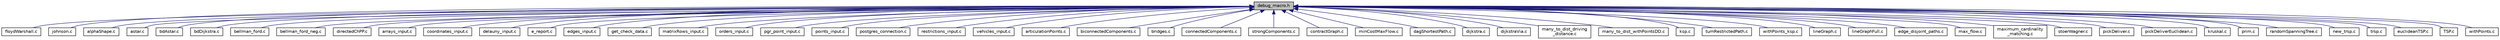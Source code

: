 digraph "debug_macro.h"
{
  edge [fontname="Helvetica",fontsize="10",labelfontname="Helvetica",labelfontsize="10"];
  node [fontname="Helvetica",fontsize="10",shape=record];
  Node7 [label="debug_macro.h",height=0.2,width=0.4,color="black", fillcolor="grey75", style="filled", fontcolor="black"];
  Node7 -> Node8 [dir="back",color="midnightblue",fontsize="10",style="solid",fontname="Helvetica"];
  Node8 [label="floydWarshall.c",height=0.2,width=0.4,color="black", fillcolor="white", style="filled",URL="$floydWarshall_8c.html"];
  Node7 -> Node9 [dir="back",color="midnightblue",fontsize="10",style="solid",fontname="Helvetica"];
  Node9 [label="johnson.c",height=0.2,width=0.4,color="black", fillcolor="white", style="filled",URL="$johnson_8c.html"];
  Node7 -> Node10 [dir="back",color="midnightblue",fontsize="10",style="solid",fontname="Helvetica"];
  Node10 [label="alphaShape.c",height=0.2,width=0.4,color="black", fillcolor="white", style="filled",URL="$alphaShape_8c.html"];
  Node7 -> Node11 [dir="back",color="midnightblue",fontsize="10",style="solid",fontname="Helvetica"];
  Node11 [label="astar.c",height=0.2,width=0.4,color="black", fillcolor="white", style="filled",URL="$astar_8c.html"];
  Node7 -> Node12 [dir="back",color="midnightblue",fontsize="10",style="solid",fontname="Helvetica"];
  Node12 [label="bdAstar.c",height=0.2,width=0.4,color="black", fillcolor="white", style="filled",URL="$bdAstar_8c.html"];
  Node7 -> Node13 [dir="back",color="midnightblue",fontsize="10",style="solid",fontname="Helvetica"];
  Node13 [label="bdDijkstra.c",height=0.2,width=0.4,color="black", fillcolor="white", style="filled",URL="$bdDijkstra_8c.html"];
  Node7 -> Node14 [dir="back",color="midnightblue",fontsize="10",style="solid",fontname="Helvetica"];
  Node14 [label="bellman_ford.c",height=0.2,width=0.4,color="black", fillcolor="white", style="filled",URL="$bellman__ford_8c.html"];
  Node7 -> Node15 [dir="back",color="midnightblue",fontsize="10",style="solid",fontname="Helvetica"];
  Node15 [label="bellman_ford_neg.c",height=0.2,width=0.4,color="black", fillcolor="white", style="filled",URL="$bellman__ford__neg_8c.html"];
  Node7 -> Node16 [dir="back",color="midnightblue",fontsize="10",style="solid",fontname="Helvetica"];
  Node16 [label="directedChPP.c",height=0.2,width=0.4,color="black", fillcolor="white", style="filled",URL="$directedChPP_8c.html",tooltip="Connecting code with postgres. "];
  Node7 -> Node17 [dir="back",color="midnightblue",fontsize="10",style="solid",fontname="Helvetica"];
  Node17 [label="arrays_input.c",height=0.2,width=0.4,color="black", fillcolor="white", style="filled",URL="$arrays__input_8c.html"];
  Node7 -> Node18 [dir="back",color="midnightblue",fontsize="10",style="solid",fontname="Helvetica"];
  Node18 [label="coordinates_input.c",height=0.2,width=0.4,color="black", fillcolor="white", style="filled",URL="$coordinates__input_8c.html"];
  Node7 -> Node19 [dir="back",color="midnightblue",fontsize="10",style="solid",fontname="Helvetica"];
  Node19 [label="delauny_input.c",height=0.2,width=0.4,color="black", fillcolor="white", style="filled",URL="$delauny__input_8c.html"];
  Node7 -> Node20 [dir="back",color="midnightblue",fontsize="10",style="solid",fontname="Helvetica"];
  Node20 [label="e_report.c",height=0.2,width=0.4,color="black", fillcolor="white", style="filled",URL="$e__report_8c.html"];
  Node7 -> Node21 [dir="back",color="midnightblue",fontsize="10",style="solid",fontname="Helvetica"];
  Node21 [label="edges_input.c",height=0.2,width=0.4,color="black", fillcolor="white", style="filled",URL="$edges__input_8c.html"];
  Node7 -> Node22 [dir="back",color="midnightblue",fontsize="10",style="solid",fontname="Helvetica"];
  Node22 [label="get_check_data.c",height=0.2,width=0.4,color="black", fillcolor="white", style="filled",URL="$get__check__data_8c.html"];
  Node7 -> Node23 [dir="back",color="midnightblue",fontsize="10",style="solid",fontname="Helvetica"];
  Node23 [label="matrixRows_input.c",height=0.2,width=0.4,color="black", fillcolor="white", style="filled",URL="$matrixRows__input_8c.html"];
  Node7 -> Node24 [dir="back",color="midnightblue",fontsize="10",style="solid",fontname="Helvetica"];
  Node24 [label="orders_input.c",height=0.2,width=0.4,color="black", fillcolor="white", style="filled",URL="$orders__input_8c.html"];
  Node7 -> Node25 [dir="back",color="midnightblue",fontsize="10",style="solid",fontname="Helvetica"];
  Node25 [label="pgr_point_input.c",height=0.2,width=0.4,color="black", fillcolor="white", style="filled",URL="$pgr__point__input_8c.html"];
  Node7 -> Node26 [dir="back",color="midnightblue",fontsize="10",style="solid",fontname="Helvetica"];
  Node26 [label="points_input.c",height=0.2,width=0.4,color="black", fillcolor="white", style="filled",URL="$points__input_8c.html"];
  Node7 -> Node27 [dir="back",color="midnightblue",fontsize="10",style="solid",fontname="Helvetica"];
  Node27 [label="postgres_connection.c",height=0.2,width=0.4,color="black", fillcolor="white", style="filled",URL="$postgres__connection_8c.html"];
  Node7 -> Node28 [dir="back",color="midnightblue",fontsize="10",style="solid",fontname="Helvetica"];
  Node28 [label="restrictions_input.c",height=0.2,width=0.4,color="black", fillcolor="white", style="filled",URL="$restrictions__input_8c.html"];
  Node7 -> Node29 [dir="back",color="midnightblue",fontsize="10",style="solid",fontname="Helvetica"];
  Node29 [label="vehicles_input.c",height=0.2,width=0.4,color="black", fillcolor="white", style="filled",URL="$vehicles__input_8c.html"];
  Node7 -> Node30 [dir="back",color="midnightblue",fontsize="10",style="solid",fontname="Helvetica"];
  Node30 [label="articulationPoints.c",height=0.2,width=0.4,color="black", fillcolor="white", style="filled",URL="$articulationPoints_8c.html"];
  Node7 -> Node31 [dir="back",color="midnightblue",fontsize="10",style="solid",fontname="Helvetica"];
  Node31 [label="biconnectedComponents.c",height=0.2,width=0.4,color="black", fillcolor="white", style="filled",URL="$biconnectedComponents_8c.html"];
  Node7 -> Node32 [dir="back",color="midnightblue",fontsize="10",style="solid",fontname="Helvetica"];
  Node32 [label="bridges.c",height=0.2,width=0.4,color="black", fillcolor="white", style="filled",URL="$bridges_8c.html"];
  Node7 -> Node33 [dir="back",color="midnightblue",fontsize="10",style="solid",fontname="Helvetica"];
  Node33 [label="connectedComponents.c",height=0.2,width=0.4,color="black", fillcolor="white", style="filled",URL="$connectedComponents_8c.html"];
  Node7 -> Node34 [dir="back",color="midnightblue",fontsize="10",style="solid",fontname="Helvetica"];
  Node34 [label="strongComponents.c",height=0.2,width=0.4,color="black", fillcolor="white", style="filled",URL="$strongComponents_8c.html"];
  Node7 -> Node35 [dir="back",color="midnightblue",fontsize="10",style="solid",fontname="Helvetica"];
  Node35 [label="contractGraph.c",height=0.2,width=0.4,color="black", fillcolor="white", style="filled",URL="$contractGraph_8c.html"];
  Node7 -> Node36 [dir="back",color="midnightblue",fontsize="10",style="solid",fontname="Helvetica"];
  Node36 [label="minCostMaxFlow.c",height=0.2,width=0.4,color="black", fillcolor="white", style="filled",URL="$minCostMaxFlow_8c.html",tooltip="Connecting code with postgres. "];
  Node7 -> Node37 [dir="back",color="midnightblue",fontsize="10",style="solid",fontname="Helvetica"];
  Node37 [label="dagShortestPath.c",height=0.2,width=0.4,color="black", fillcolor="white", style="filled",URL="$dagShortestPath_8c.html"];
  Node7 -> Node38 [dir="back",color="midnightblue",fontsize="10",style="solid",fontname="Helvetica"];
  Node38 [label="dijkstra.c",height=0.2,width=0.4,color="black", fillcolor="white", style="filled",URL="$dijkstra_8c.html"];
  Node7 -> Node39 [dir="back",color="midnightblue",fontsize="10",style="solid",fontname="Helvetica"];
  Node39 [label="dijkstraVia.c",height=0.2,width=0.4,color="black", fillcolor="white", style="filled",URL="$dijkstraVia_8c.html"];
  Node7 -> Node40 [dir="back",color="midnightblue",fontsize="10",style="solid",fontname="Helvetica"];
  Node40 [label="many_to_dist_driving\l_distance.c",height=0.2,width=0.4,color="black", fillcolor="white", style="filled",URL="$many__to__dist__driving__distance_8c.html"];
  Node7 -> Node41 [dir="back",color="midnightblue",fontsize="10",style="solid",fontname="Helvetica"];
  Node41 [label="many_to_dist_withPointsDD.c",height=0.2,width=0.4,color="black", fillcolor="white", style="filled",URL="$many__to__dist__withPointsDD_8c.html"];
  Node7 -> Node42 [dir="back",color="midnightblue",fontsize="10",style="solid",fontname="Helvetica"];
  Node42 [label="ksp.c",height=0.2,width=0.4,color="black", fillcolor="white", style="filled",URL="$ksp_8c.html"];
  Node7 -> Node43 [dir="back",color="midnightblue",fontsize="10",style="solid",fontname="Helvetica"];
  Node43 [label="turnRestrictedPath.c",height=0.2,width=0.4,color="black", fillcolor="white", style="filled",URL="$turnRestrictedPath_8c.html"];
  Node7 -> Node44 [dir="back",color="midnightblue",fontsize="10",style="solid",fontname="Helvetica"];
  Node44 [label="withPoints_ksp.c",height=0.2,width=0.4,color="black", fillcolor="white", style="filled",URL="$withPoints__ksp_8c.html"];
  Node7 -> Node45 [dir="back",color="midnightblue",fontsize="10",style="solid",fontname="Helvetica"];
  Node45 [label="lineGraph.c",height=0.2,width=0.4,color="black", fillcolor="white", style="filled",URL="$lineGraph_8c.html",tooltip="Connecting code with postgres. "];
  Node7 -> Node46 [dir="back",color="midnightblue",fontsize="10",style="solid",fontname="Helvetica"];
  Node46 [label="lineGraphFull.c",height=0.2,width=0.4,color="black", fillcolor="white", style="filled",URL="$lineGraphFull_8c.html"];
  Node7 -> Node47 [dir="back",color="midnightblue",fontsize="10",style="solid",fontname="Helvetica"];
  Node47 [label="edge_disjoint_paths.c",height=0.2,width=0.4,color="black", fillcolor="white", style="filled",URL="$edge__disjoint__paths_8c.html"];
  Node7 -> Node48 [dir="back",color="midnightblue",fontsize="10",style="solid",fontname="Helvetica"];
  Node48 [label="max_flow.c",height=0.2,width=0.4,color="black", fillcolor="white", style="filled",URL="$max__flow_8c.html"];
  Node7 -> Node49 [dir="back",color="midnightblue",fontsize="10",style="solid",fontname="Helvetica"];
  Node49 [label="maximum_cardinality\l_matching.c",height=0.2,width=0.4,color="black", fillcolor="white", style="filled",URL="$maximum__cardinality__matching_8c.html"];
  Node7 -> Node50 [dir="back",color="midnightblue",fontsize="10",style="solid",fontname="Helvetica"];
  Node50 [label="stoerWagner.c",height=0.2,width=0.4,color="black", fillcolor="white", style="filled",URL="$stoerWagner_8c.html"];
  Node7 -> Node51 [dir="back",color="midnightblue",fontsize="10",style="solid",fontname="Helvetica"];
  Node51 [label="pickDeliver.c",height=0.2,width=0.4,color="black", fillcolor="white", style="filled",URL="$pickDeliver_8c.html"];
  Node7 -> Node52 [dir="back",color="midnightblue",fontsize="10",style="solid",fontname="Helvetica"];
  Node52 [label="pickDeliverEuclidean.c",height=0.2,width=0.4,color="black", fillcolor="white", style="filled",URL="$pickDeliverEuclidean_8c.html"];
  Node7 -> Node53 [dir="back",color="midnightblue",fontsize="10",style="solid",fontname="Helvetica"];
  Node53 [label="kruskal.c",height=0.2,width=0.4,color="black", fillcolor="white", style="filled",URL="$kruskal_8c.html"];
  Node7 -> Node54 [dir="back",color="midnightblue",fontsize="10",style="solid",fontname="Helvetica"];
  Node54 [label="prim.c",height=0.2,width=0.4,color="black", fillcolor="white", style="filled",URL="$prim_8c.html"];
  Node7 -> Node55 [dir="back",color="midnightblue",fontsize="10",style="solid",fontname="Helvetica"];
  Node55 [label="randomSpanningTree.c",height=0.2,width=0.4,color="black", fillcolor="white", style="filled",URL="$randomSpanningTree_8c.html"];
  Node7 -> Node56 [dir="back",color="midnightblue",fontsize="10",style="solid",fontname="Helvetica"];
  Node56 [label="new_trsp.c",height=0.2,width=0.4,color="black", fillcolor="white", style="filled",URL="$new__trsp_8c.html"];
  Node7 -> Node57 [dir="back",color="midnightblue",fontsize="10",style="solid",fontname="Helvetica"];
  Node57 [label="trsp.c",height=0.2,width=0.4,color="black", fillcolor="white", style="filled",URL="$trsp_8c.html"];
  Node7 -> Node58 [dir="back",color="midnightblue",fontsize="10",style="solid",fontname="Helvetica"];
  Node58 [label="euclideanTSP.c",height=0.2,width=0.4,color="black", fillcolor="white", style="filled",URL="$euclideanTSP_8c.html"];
  Node7 -> Node59 [dir="back",color="midnightblue",fontsize="10",style="solid",fontname="Helvetica"];
  Node59 [label="TSP.c",height=0.2,width=0.4,color="black", fillcolor="white", style="filled",URL="$TSP_8c.html"];
  Node7 -> Node60 [dir="back",color="midnightblue",fontsize="10",style="solid",fontname="Helvetica"];
  Node60 [label="withPoints.c",height=0.2,width=0.4,color="black", fillcolor="white", style="filled",URL="$withPoints_8c.html"];
}
